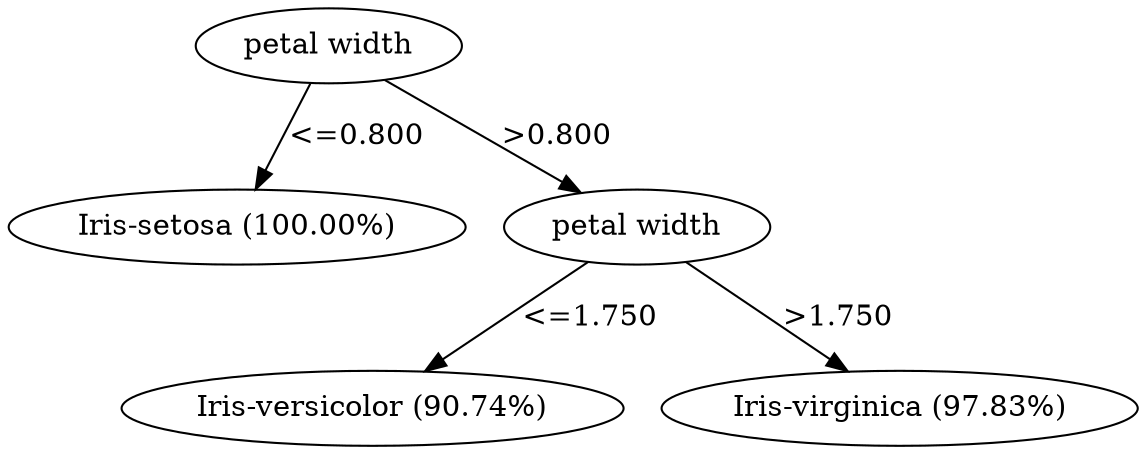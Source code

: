 digraph G {
"bg==" [ shape=oval label="petal width"]
"bg==" -> "bi0w" [ label="<=0.800" ]
"bi0w" [ shape=oval label="Iris-setosa (100.00%)"]
"bg==" -> "bi0x" [ label=">0.800" ]
"bi0x" [ shape=oval label="petal width"]
"bi0x" -> "bi0xLTA=" [ label="<=1.750" ]
"bi0xLTA=" [ shape=oval label="Iris-versicolor (90.74%)"]
"bi0x" -> "bi0xLTE=" [ label=">1.750" ]
"bi0xLTE=" [ shape=oval label="Iris-virginica (97.83%)"]
}
